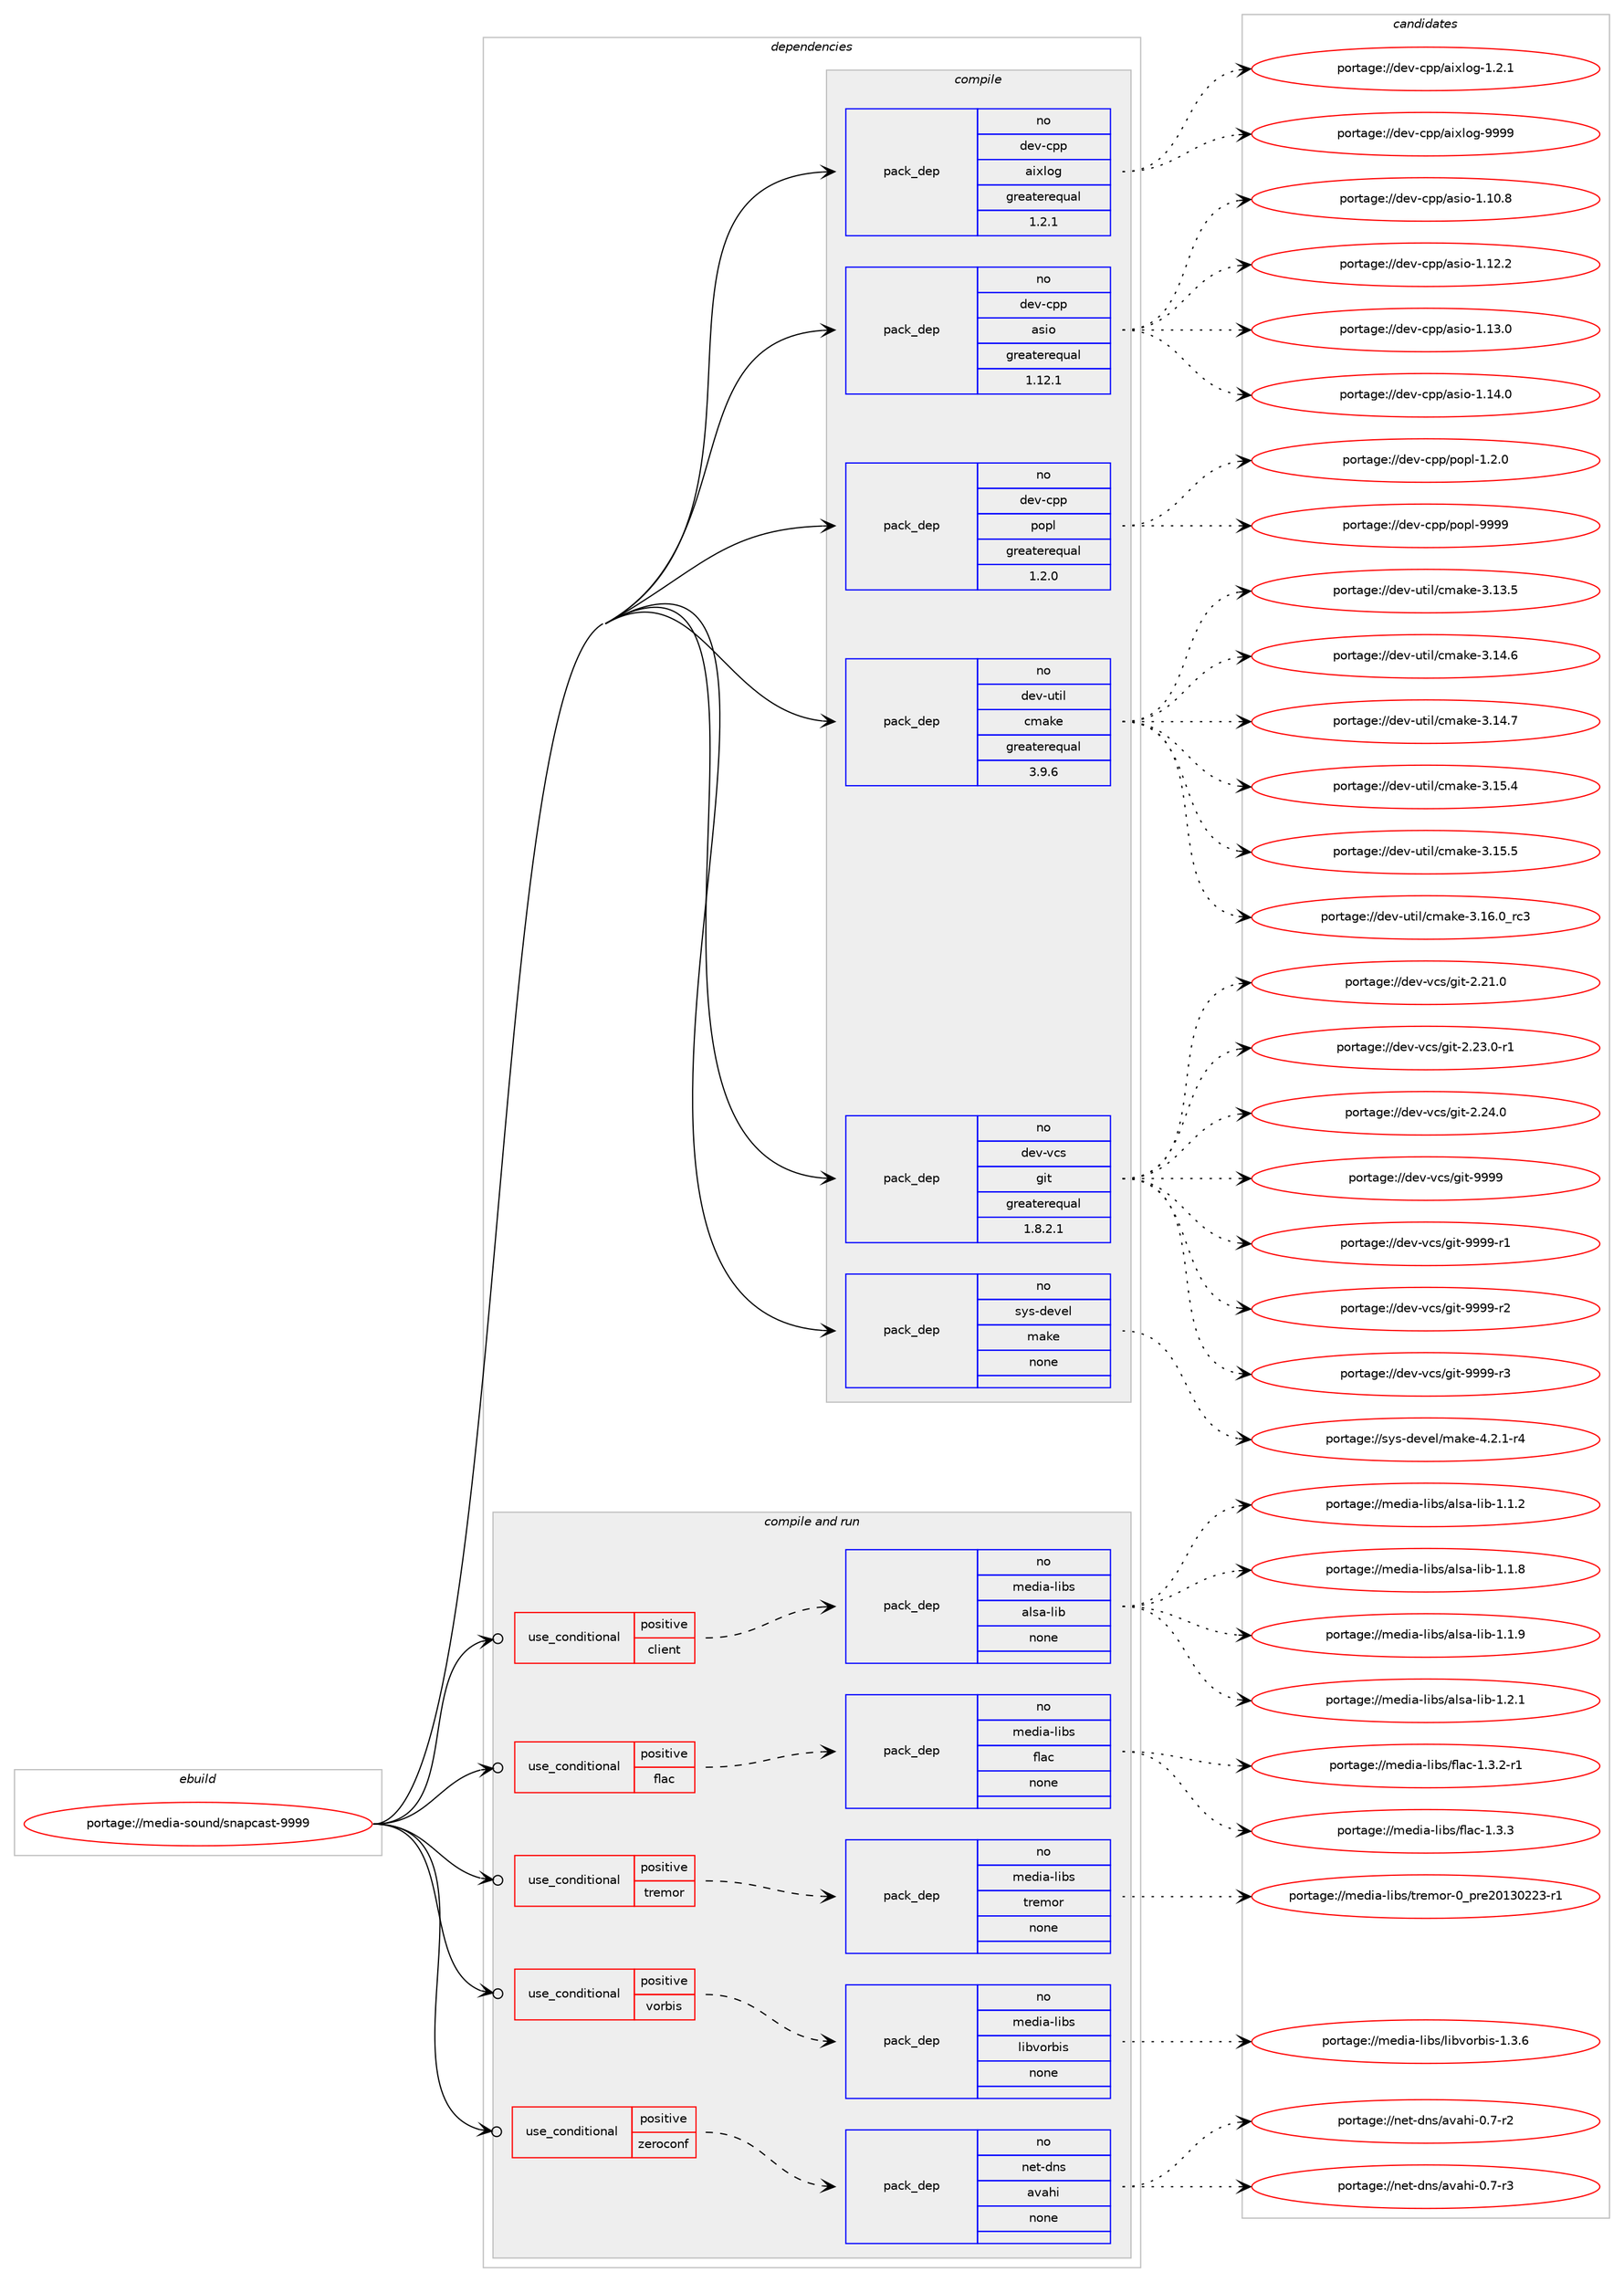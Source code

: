 digraph prolog {

# *************
# Graph options
# *************

newrank=true;
concentrate=true;
compound=true;
graph [rankdir=LR,fontname=Helvetica,fontsize=10,ranksep=1.5];#, ranksep=2.5, nodesep=0.2];
edge  [arrowhead=vee];
node  [fontname=Helvetica,fontsize=10];

# **********
# The ebuild
# **********

subgraph cluster_leftcol {
color=gray;
rank=same;
label=<<i>ebuild</i>>;
id [label="portage://media-sound/snapcast-9999", color=red, width=4, href="../media-sound/snapcast-9999.svg"];
}

# ****************
# The dependencies
# ****************

subgraph cluster_midcol {
color=gray;
label=<<i>dependencies</i>>;
subgraph cluster_compile {
fillcolor="#eeeeee";
style=filled;
label=<<i>compile</i>>;
subgraph pack247164 {
dependency336231 [label=<<TABLE BORDER="0" CELLBORDER="1" CELLSPACING="0" CELLPADDING="4" WIDTH="220"><TR><TD ROWSPAN="6" CELLPADDING="30">pack_dep</TD></TR><TR><TD WIDTH="110">no</TD></TR><TR><TD>dev-cpp</TD></TR><TR><TD>aixlog</TD></TR><TR><TD>greaterequal</TD></TR><TR><TD>1.2.1</TD></TR></TABLE>>, shape=none, color=blue];
}
id:e -> dependency336231:w [weight=20,style="solid",arrowhead="vee"];
subgraph pack247165 {
dependency336232 [label=<<TABLE BORDER="0" CELLBORDER="1" CELLSPACING="0" CELLPADDING="4" WIDTH="220"><TR><TD ROWSPAN="6" CELLPADDING="30">pack_dep</TD></TR><TR><TD WIDTH="110">no</TD></TR><TR><TD>dev-cpp</TD></TR><TR><TD>asio</TD></TR><TR><TD>greaterequal</TD></TR><TR><TD>1.12.1</TD></TR></TABLE>>, shape=none, color=blue];
}
id:e -> dependency336232:w [weight=20,style="solid",arrowhead="vee"];
subgraph pack247166 {
dependency336233 [label=<<TABLE BORDER="0" CELLBORDER="1" CELLSPACING="0" CELLPADDING="4" WIDTH="220"><TR><TD ROWSPAN="6" CELLPADDING="30">pack_dep</TD></TR><TR><TD WIDTH="110">no</TD></TR><TR><TD>dev-cpp</TD></TR><TR><TD>popl</TD></TR><TR><TD>greaterequal</TD></TR><TR><TD>1.2.0</TD></TR></TABLE>>, shape=none, color=blue];
}
id:e -> dependency336233:w [weight=20,style="solid",arrowhead="vee"];
subgraph pack247167 {
dependency336234 [label=<<TABLE BORDER="0" CELLBORDER="1" CELLSPACING="0" CELLPADDING="4" WIDTH="220"><TR><TD ROWSPAN="6" CELLPADDING="30">pack_dep</TD></TR><TR><TD WIDTH="110">no</TD></TR><TR><TD>dev-util</TD></TR><TR><TD>cmake</TD></TR><TR><TD>greaterequal</TD></TR><TR><TD>3.9.6</TD></TR></TABLE>>, shape=none, color=blue];
}
id:e -> dependency336234:w [weight=20,style="solid",arrowhead="vee"];
subgraph pack247168 {
dependency336235 [label=<<TABLE BORDER="0" CELLBORDER="1" CELLSPACING="0" CELLPADDING="4" WIDTH="220"><TR><TD ROWSPAN="6" CELLPADDING="30">pack_dep</TD></TR><TR><TD WIDTH="110">no</TD></TR><TR><TD>dev-vcs</TD></TR><TR><TD>git</TD></TR><TR><TD>greaterequal</TD></TR><TR><TD>1.8.2.1</TD></TR></TABLE>>, shape=none, color=blue];
}
id:e -> dependency336235:w [weight=20,style="solid",arrowhead="vee"];
subgraph pack247169 {
dependency336236 [label=<<TABLE BORDER="0" CELLBORDER="1" CELLSPACING="0" CELLPADDING="4" WIDTH="220"><TR><TD ROWSPAN="6" CELLPADDING="30">pack_dep</TD></TR><TR><TD WIDTH="110">no</TD></TR><TR><TD>sys-devel</TD></TR><TR><TD>make</TD></TR><TR><TD>none</TD></TR><TR><TD></TD></TR></TABLE>>, shape=none, color=blue];
}
id:e -> dependency336236:w [weight=20,style="solid",arrowhead="vee"];
}
subgraph cluster_compileandrun {
fillcolor="#eeeeee";
style=filled;
label=<<i>compile and run</i>>;
subgraph cond83547 {
dependency336237 [label=<<TABLE BORDER="0" CELLBORDER="1" CELLSPACING="0" CELLPADDING="4"><TR><TD ROWSPAN="3" CELLPADDING="10">use_conditional</TD></TR><TR><TD>positive</TD></TR><TR><TD>client</TD></TR></TABLE>>, shape=none, color=red];
subgraph pack247170 {
dependency336238 [label=<<TABLE BORDER="0" CELLBORDER="1" CELLSPACING="0" CELLPADDING="4" WIDTH="220"><TR><TD ROWSPAN="6" CELLPADDING="30">pack_dep</TD></TR><TR><TD WIDTH="110">no</TD></TR><TR><TD>media-libs</TD></TR><TR><TD>alsa-lib</TD></TR><TR><TD>none</TD></TR><TR><TD></TD></TR></TABLE>>, shape=none, color=blue];
}
dependency336237:e -> dependency336238:w [weight=20,style="dashed",arrowhead="vee"];
}
id:e -> dependency336237:w [weight=20,style="solid",arrowhead="odotvee"];
subgraph cond83548 {
dependency336239 [label=<<TABLE BORDER="0" CELLBORDER="1" CELLSPACING="0" CELLPADDING="4"><TR><TD ROWSPAN="3" CELLPADDING="10">use_conditional</TD></TR><TR><TD>positive</TD></TR><TR><TD>flac</TD></TR></TABLE>>, shape=none, color=red];
subgraph pack247171 {
dependency336240 [label=<<TABLE BORDER="0" CELLBORDER="1" CELLSPACING="0" CELLPADDING="4" WIDTH="220"><TR><TD ROWSPAN="6" CELLPADDING="30">pack_dep</TD></TR><TR><TD WIDTH="110">no</TD></TR><TR><TD>media-libs</TD></TR><TR><TD>flac</TD></TR><TR><TD>none</TD></TR><TR><TD></TD></TR></TABLE>>, shape=none, color=blue];
}
dependency336239:e -> dependency336240:w [weight=20,style="dashed",arrowhead="vee"];
}
id:e -> dependency336239:w [weight=20,style="solid",arrowhead="odotvee"];
subgraph cond83549 {
dependency336241 [label=<<TABLE BORDER="0" CELLBORDER="1" CELLSPACING="0" CELLPADDING="4"><TR><TD ROWSPAN="3" CELLPADDING="10">use_conditional</TD></TR><TR><TD>positive</TD></TR><TR><TD>tremor</TD></TR></TABLE>>, shape=none, color=red];
subgraph pack247172 {
dependency336242 [label=<<TABLE BORDER="0" CELLBORDER="1" CELLSPACING="0" CELLPADDING="4" WIDTH="220"><TR><TD ROWSPAN="6" CELLPADDING="30">pack_dep</TD></TR><TR><TD WIDTH="110">no</TD></TR><TR><TD>media-libs</TD></TR><TR><TD>tremor</TD></TR><TR><TD>none</TD></TR><TR><TD></TD></TR></TABLE>>, shape=none, color=blue];
}
dependency336241:e -> dependency336242:w [weight=20,style="dashed",arrowhead="vee"];
}
id:e -> dependency336241:w [weight=20,style="solid",arrowhead="odotvee"];
subgraph cond83550 {
dependency336243 [label=<<TABLE BORDER="0" CELLBORDER="1" CELLSPACING="0" CELLPADDING="4"><TR><TD ROWSPAN="3" CELLPADDING="10">use_conditional</TD></TR><TR><TD>positive</TD></TR><TR><TD>vorbis</TD></TR></TABLE>>, shape=none, color=red];
subgraph pack247173 {
dependency336244 [label=<<TABLE BORDER="0" CELLBORDER="1" CELLSPACING="0" CELLPADDING="4" WIDTH="220"><TR><TD ROWSPAN="6" CELLPADDING="30">pack_dep</TD></TR><TR><TD WIDTH="110">no</TD></TR><TR><TD>media-libs</TD></TR><TR><TD>libvorbis</TD></TR><TR><TD>none</TD></TR><TR><TD></TD></TR></TABLE>>, shape=none, color=blue];
}
dependency336243:e -> dependency336244:w [weight=20,style="dashed",arrowhead="vee"];
}
id:e -> dependency336243:w [weight=20,style="solid",arrowhead="odotvee"];
subgraph cond83551 {
dependency336245 [label=<<TABLE BORDER="0" CELLBORDER="1" CELLSPACING="0" CELLPADDING="4"><TR><TD ROWSPAN="3" CELLPADDING="10">use_conditional</TD></TR><TR><TD>positive</TD></TR><TR><TD>zeroconf</TD></TR></TABLE>>, shape=none, color=red];
subgraph pack247174 {
dependency336246 [label=<<TABLE BORDER="0" CELLBORDER="1" CELLSPACING="0" CELLPADDING="4" WIDTH="220"><TR><TD ROWSPAN="6" CELLPADDING="30">pack_dep</TD></TR><TR><TD WIDTH="110">no</TD></TR><TR><TD>net-dns</TD></TR><TR><TD>avahi</TD></TR><TR><TD>none</TD></TR><TR><TD></TD></TR></TABLE>>, shape=none, color=blue];
}
dependency336245:e -> dependency336246:w [weight=20,style="dashed",arrowhead="vee"];
}
id:e -> dependency336245:w [weight=20,style="solid",arrowhead="odotvee"];
}
subgraph cluster_run {
fillcolor="#eeeeee";
style=filled;
label=<<i>run</i>>;
}
}

# **************
# The candidates
# **************

subgraph cluster_choices {
rank=same;
color=gray;
label=<<i>candidates</i>>;

subgraph choice247164 {
color=black;
nodesep=1;
choiceportage10010111845991121124797105120108111103454946504649 [label="portage://dev-cpp/aixlog-1.2.1", color=red, width=4,href="../dev-cpp/aixlog-1.2.1.svg"];
choiceportage100101118459911211247971051201081111034557575757 [label="portage://dev-cpp/aixlog-9999", color=red, width=4,href="../dev-cpp/aixlog-9999.svg"];
dependency336231:e -> choiceportage10010111845991121124797105120108111103454946504649:w [style=dotted,weight="100"];
dependency336231:e -> choiceportage100101118459911211247971051201081111034557575757:w [style=dotted,weight="100"];
}
subgraph choice247165 {
color=black;
nodesep=1;
choiceportage1001011184599112112479711510511145494649484656 [label="portage://dev-cpp/asio-1.10.8", color=red, width=4,href="../dev-cpp/asio-1.10.8.svg"];
choiceportage1001011184599112112479711510511145494649504650 [label="portage://dev-cpp/asio-1.12.2", color=red, width=4,href="../dev-cpp/asio-1.12.2.svg"];
choiceportage1001011184599112112479711510511145494649514648 [label="portage://dev-cpp/asio-1.13.0", color=red, width=4,href="../dev-cpp/asio-1.13.0.svg"];
choiceportage1001011184599112112479711510511145494649524648 [label="portage://dev-cpp/asio-1.14.0", color=red, width=4,href="../dev-cpp/asio-1.14.0.svg"];
dependency336232:e -> choiceportage1001011184599112112479711510511145494649484656:w [style=dotted,weight="100"];
dependency336232:e -> choiceportage1001011184599112112479711510511145494649504650:w [style=dotted,weight="100"];
dependency336232:e -> choiceportage1001011184599112112479711510511145494649514648:w [style=dotted,weight="100"];
dependency336232:e -> choiceportage1001011184599112112479711510511145494649524648:w [style=dotted,weight="100"];
}
subgraph choice247166 {
color=black;
nodesep=1;
choiceportage100101118459911211247112111112108454946504648 [label="portage://dev-cpp/popl-1.2.0", color=red, width=4,href="../dev-cpp/popl-1.2.0.svg"];
choiceportage1001011184599112112471121111121084557575757 [label="portage://dev-cpp/popl-9999", color=red, width=4,href="../dev-cpp/popl-9999.svg"];
dependency336233:e -> choiceportage100101118459911211247112111112108454946504648:w [style=dotted,weight="100"];
dependency336233:e -> choiceportage1001011184599112112471121111121084557575757:w [style=dotted,weight="100"];
}
subgraph choice247167 {
color=black;
nodesep=1;
choiceportage1001011184511711610510847991099710710145514649514653 [label="portage://dev-util/cmake-3.13.5", color=red, width=4,href="../dev-util/cmake-3.13.5.svg"];
choiceportage1001011184511711610510847991099710710145514649524654 [label="portage://dev-util/cmake-3.14.6", color=red, width=4,href="../dev-util/cmake-3.14.6.svg"];
choiceportage1001011184511711610510847991099710710145514649524655 [label="portage://dev-util/cmake-3.14.7", color=red, width=4,href="../dev-util/cmake-3.14.7.svg"];
choiceportage1001011184511711610510847991099710710145514649534652 [label="portage://dev-util/cmake-3.15.4", color=red, width=4,href="../dev-util/cmake-3.15.4.svg"];
choiceportage1001011184511711610510847991099710710145514649534653 [label="portage://dev-util/cmake-3.15.5", color=red, width=4,href="../dev-util/cmake-3.15.5.svg"];
choiceportage1001011184511711610510847991099710710145514649544648951149951 [label="portage://dev-util/cmake-3.16.0_rc3", color=red, width=4,href="../dev-util/cmake-3.16.0_rc3.svg"];
dependency336234:e -> choiceportage1001011184511711610510847991099710710145514649514653:w [style=dotted,weight="100"];
dependency336234:e -> choiceportage1001011184511711610510847991099710710145514649524654:w [style=dotted,weight="100"];
dependency336234:e -> choiceportage1001011184511711610510847991099710710145514649524655:w [style=dotted,weight="100"];
dependency336234:e -> choiceportage1001011184511711610510847991099710710145514649534652:w [style=dotted,weight="100"];
dependency336234:e -> choiceportage1001011184511711610510847991099710710145514649534653:w [style=dotted,weight="100"];
dependency336234:e -> choiceportage1001011184511711610510847991099710710145514649544648951149951:w [style=dotted,weight="100"];
}
subgraph choice247168 {
color=black;
nodesep=1;
choiceportage10010111845118991154710310511645504650494648 [label="portage://dev-vcs/git-2.21.0", color=red, width=4,href="../dev-vcs/git-2.21.0.svg"];
choiceportage100101118451189911547103105116455046505146484511449 [label="portage://dev-vcs/git-2.23.0-r1", color=red, width=4,href="../dev-vcs/git-2.23.0-r1.svg"];
choiceportage10010111845118991154710310511645504650524648 [label="portage://dev-vcs/git-2.24.0", color=red, width=4,href="../dev-vcs/git-2.24.0.svg"];
choiceportage1001011184511899115471031051164557575757 [label="portage://dev-vcs/git-9999", color=red, width=4,href="../dev-vcs/git-9999.svg"];
choiceportage10010111845118991154710310511645575757574511449 [label="portage://dev-vcs/git-9999-r1", color=red, width=4,href="../dev-vcs/git-9999-r1.svg"];
choiceportage10010111845118991154710310511645575757574511450 [label="portage://dev-vcs/git-9999-r2", color=red, width=4,href="../dev-vcs/git-9999-r2.svg"];
choiceportage10010111845118991154710310511645575757574511451 [label="portage://dev-vcs/git-9999-r3", color=red, width=4,href="../dev-vcs/git-9999-r3.svg"];
dependency336235:e -> choiceportage10010111845118991154710310511645504650494648:w [style=dotted,weight="100"];
dependency336235:e -> choiceportage100101118451189911547103105116455046505146484511449:w [style=dotted,weight="100"];
dependency336235:e -> choiceportage10010111845118991154710310511645504650524648:w [style=dotted,weight="100"];
dependency336235:e -> choiceportage1001011184511899115471031051164557575757:w [style=dotted,weight="100"];
dependency336235:e -> choiceportage10010111845118991154710310511645575757574511449:w [style=dotted,weight="100"];
dependency336235:e -> choiceportage10010111845118991154710310511645575757574511450:w [style=dotted,weight="100"];
dependency336235:e -> choiceportage10010111845118991154710310511645575757574511451:w [style=dotted,weight="100"];
}
subgraph choice247169 {
color=black;
nodesep=1;
choiceportage1151211154510010111810110847109971071014552465046494511452 [label="portage://sys-devel/make-4.2.1-r4", color=red, width=4,href="../sys-devel/make-4.2.1-r4.svg"];
dependency336236:e -> choiceportage1151211154510010111810110847109971071014552465046494511452:w [style=dotted,weight="100"];
}
subgraph choice247170 {
color=black;
nodesep=1;
choiceportage1091011001059745108105981154797108115974510810598454946494650 [label="portage://media-libs/alsa-lib-1.1.2", color=red, width=4,href="../media-libs/alsa-lib-1.1.2.svg"];
choiceportage1091011001059745108105981154797108115974510810598454946494656 [label="portage://media-libs/alsa-lib-1.1.8", color=red, width=4,href="../media-libs/alsa-lib-1.1.8.svg"];
choiceportage1091011001059745108105981154797108115974510810598454946494657 [label="portage://media-libs/alsa-lib-1.1.9", color=red, width=4,href="../media-libs/alsa-lib-1.1.9.svg"];
choiceportage1091011001059745108105981154797108115974510810598454946504649 [label="portage://media-libs/alsa-lib-1.2.1", color=red, width=4,href="../media-libs/alsa-lib-1.2.1.svg"];
dependency336238:e -> choiceportage1091011001059745108105981154797108115974510810598454946494650:w [style=dotted,weight="100"];
dependency336238:e -> choiceportage1091011001059745108105981154797108115974510810598454946494656:w [style=dotted,weight="100"];
dependency336238:e -> choiceportage1091011001059745108105981154797108115974510810598454946494657:w [style=dotted,weight="100"];
dependency336238:e -> choiceportage1091011001059745108105981154797108115974510810598454946504649:w [style=dotted,weight="100"];
}
subgraph choice247171 {
color=black;
nodesep=1;
choiceportage1091011001059745108105981154710210897994549465146504511449 [label="portage://media-libs/flac-1.3.2-r1", color=red, width=4,href="../media-libs/flac-1.3.2-r1.svg"];
choiceportage109101100105974510810598115471021089799454946514651 [label="portage://media-libs/flac-1.3.3", color=red, width=4,href="../media-libs/flac-1.3.3.svg"];
dependency336240:e -> choiceportage1091011001059745108105981154710210897994549465146504511449:w [style=dotted,weight="100"];
dependency336240:e -> choiceportage109101100105974510810598115471021089799454946514651:w [style=dotted,weight="100"];
}
subgraph choice247172 {
color=black;
nodesep=1;
choiceportage1091011001059745108105981154711611410110911111445489511211410150484951485050514511449 [label="portage://media-libs/tremor-0_pre20130223-r1", color=red, width=4,href="../media-libs/tremor-0_pre20130223-r1.svg"];
dependency336242:e -> choiceportage1091011001059745108105981154711611410110911111445489511211410150484951485050514511449:w [style=dotted,weight="100"];
}
subgraph choice247173 {
color=black;
nodesep=1;
choiceportage109101100105974510810598115471081059811811111498105115454946514654 [label="portage://media-libs/libvorbis-1.3.6", color=red, width=4,href="../media-libs/libvorbis-1.3.6.svg"];
dependency336244:e -> choiceportage109101100105974510810598115471081059811811111498105115454946514654:w [style=dotted,weight="100"];
}
subgraph choice247174 {
color=black;
nodesep=1;
choiceportage11010111645100110115479711897104105454846554511450 [label="portage://net-dns/avahi-0.7-r2", color=red, width=4,href="../net-dns/avahi-0.7-r2.svg"];
choiceportage11010111645100110115479711897104105454846554511451 [label="portage://net-dns/avahi-0.7-r3", color=red, width=4,href="../net-dns/avahi-0.7-r3.svg"];
dependency336246:e -> choiceportage11010111645100110115479711897104105454846554511450:w [style=dotted,weight="100"];
dependency336246:e -> choiceportage11010111645100110115479711897104105454846554511451:w [style=dotted,weight="100"];
}
}

}

